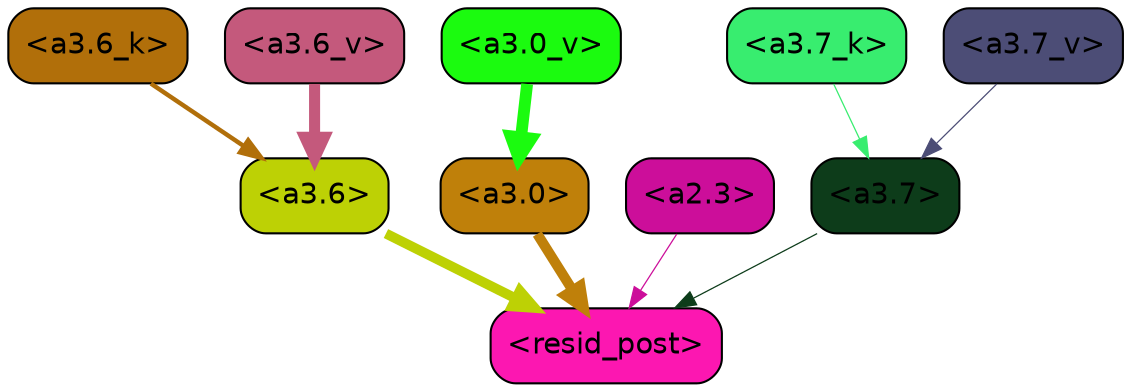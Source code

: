 strict digraph "" {
	graph [bgcolor=transparent,
		layout=dot,
		overlap=false,
		splines=true
	];
	"<a3.7>"	[color=black,
		fillcolor="#0d3c1a",
		fontname=Helvetica,
		shape=box,
		style="filled, rounded"];
	"<resid_post>"	[color=black,
		fillcolor="#fc17b1",
		fontname=Helvetica,
		shape=box,
		style="filled, rounded"];
	"<a3.7>" -> "<resid_post>"	[color="#0d3c1a",
		penwidth=0.6];
	"<a3.6>"	[color=black,
		fillcolor="#bdd105",
		fontname=Helvetica,
		shape=box,
		style="filled, rounded"];
	"<a3.6>" -> "<resid_post>"	[color="#bdd105",
		penwidth=4.752790808677673];
	"<a3.0>"	[color=black,
		fillcolor="#bf800a",
		fontname=Helvetica,
		shape=box,
		style="filled, rounded"];
	"<a3.0>" -> "<resid_post>"	[color="#bf800a",
		penwidth=4.897669434547424];
	"<a2.3>"	[color=black,
		fillcolor="#cc0e9a",
		fontname=Helvetica,
		shape=box,
		style="filled, rounded"];
	"<a2.3>" -> "<resid_post>"	[color="#cc0e9a",
		penwidth=0.6];
	"<a3.7_k>"	[color=black,
		fillcolor="#38ed6f",
		fontname=Helvetica,
		shape=box,
		style="filled, rounded"];
	"<a3.7_k>" -> "<a3.7>"	[color="#38ed6f",
		penwidth=0.6];
	"<a3.6_k>"	[color=black,
		fillcolor="#b16f0a",
		fontname=Helvetica,
		shape=box,
		style="filled, rounded"];
	"<a3.6_k>" -> "<a3.6>"	[color="#b16f0a",
		penwidth=2.13908451795578];
	"<a3.7_v>"	[color=black,
		fillcolor="#4c4d76",
		fontname=Helvetica,
		shape=box,
		style="filled, rounded"];
	"<a3.7_v>" -> "<a3.7>"	[color="#4c4d76",
		penwidth=0.6];
	"<a3.6_v>"	[color=black,
		fillcolor="#c4597c",
		fontname=Helvetica,
		shape=box,
		style="filled, rounded"];
	"<a3.6_v>" -> "<a3.6>"	[color="#c4597c",
		penwidth=5.297133803367615];
	"<a3.0_v>"	[color=black,
		fillcolor="#1bfb0f",
		fontname=Helvetica,
		shape=box,
		style="filled, rounded"];
	"<a3.0_v>" -> "<a3.0>"	[color="#1bfb0f",
		penwidth=5.680712580680847];
}
